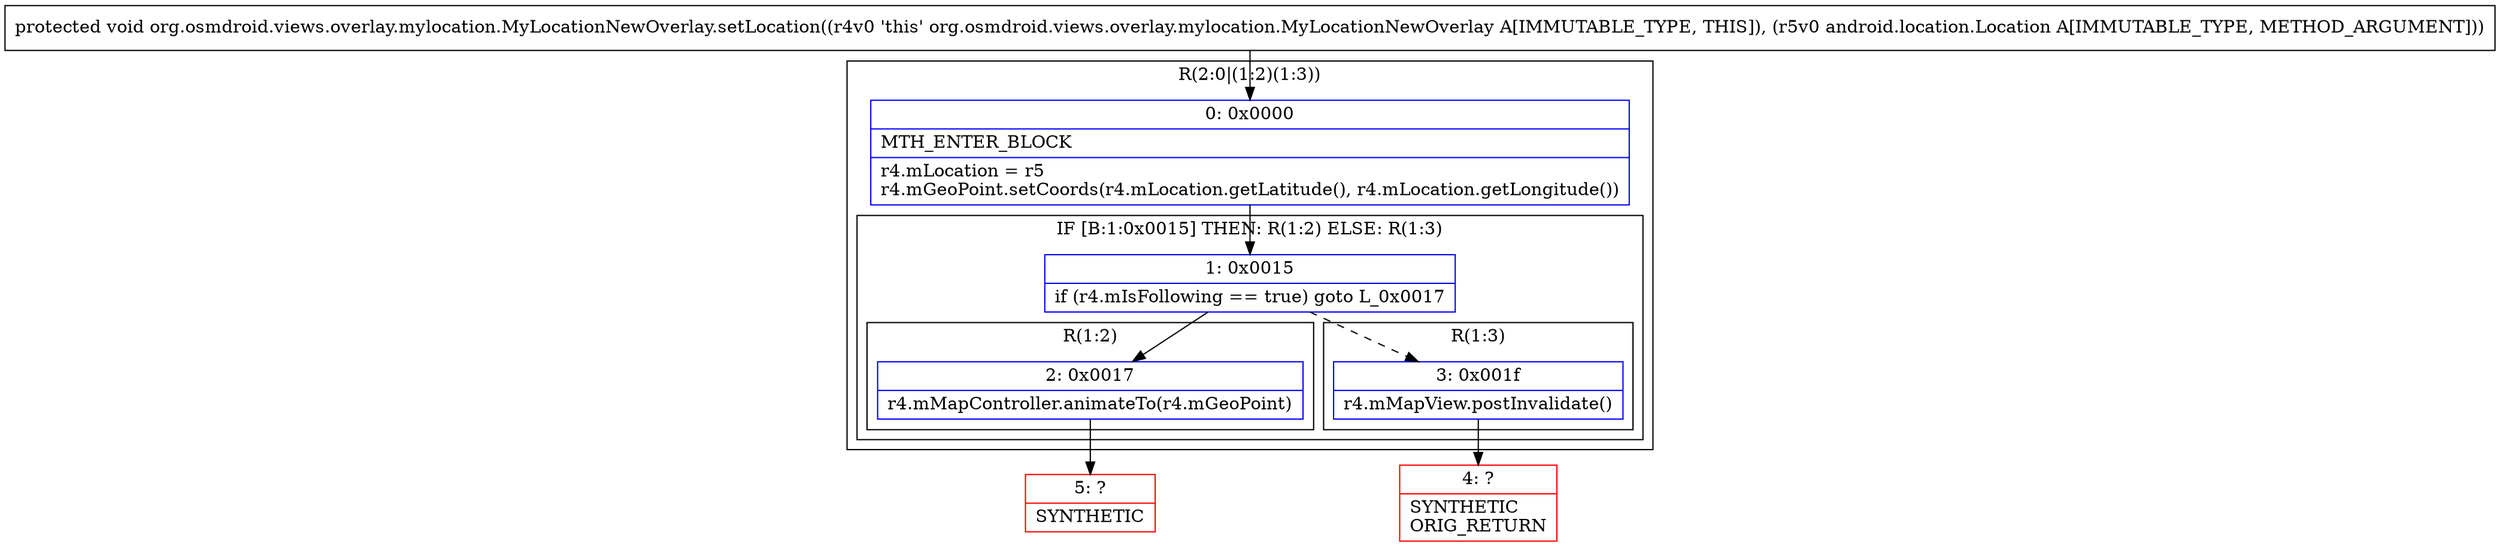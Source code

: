 digraph "CFG fororg.osmdroid.views.overlay.mylocation.MyLocationNewOverlay.setLocation(Landroid\/location\/Location;)V" {
subgraph cluster_Region_244528409 {
label = "R(2:0|(1:2)(1:3))";
node [shape=record,color=blue];
Node_0 [shape=record,label="{0\:\ 0x0000|MTH_ENTER_BLOCK\l|r4.mLocation = r5\lr4.mGeoPoint.setCoords(r4.mLocation.getLatitude(), r4.mLocation.getLongitude())\l}"];
subgraph cluster_IfRegion_1201933814 {
label = "IF [B:1:0x0015] THEN: R(1:2) ELSE: R(1:3)";
node [shape=record,color=blue];
Node_1 [shape=record,label="{1\:\ 0x0015|if (r4.mIsFollowing == true) goto L_0x0017\l}"];
subgraph cluster_Region_56201478 {
label = "R(1:2)";
node [shape=record,color=blue];
Node_2 [shape=record,label="{2\:\ 0x0017|r4.mMapController.animateTo(r4.mGeoPoint)\l}"];
}
subgraph cluster_Region_1223073577 {
label = "R(1:3)";
node [shape=record,color=blue];
Node_3 [shape=record,label="{3\:\ 0x001f|r4.mMapView.postInvalidate()\l}"];
}
}
}
Node_4 [shape=record,color=red,label="{4\:\ ?|SYNTHETIC\lORIG_RETURN\l}"];
Node_5 [shape=record,color=red,label="{5\:\ ?|SYNTHETIC\l}"];
MethodNode[shape=record,label="{protected void org.osmdroid.views.overlay.mylocation.MyLocationNewOverlay.setLocation((r4v0 'this' org.osmdroid.views.overlay.mylocation.MyLocationNewOverlay A[IMMUTABLE_TYPE, THIS]), (r5v0 android.location.Location A[IMMUTABLE_TYPE, METHOD_ARGUMENT])) }"];
MethodNode -> Node_0;
Node_0 -> Node_1;
Node_1 -> Node_2;
Node_1 -> Node_3[style=dashed];
Node_2 -> Node_5;
Node_3 -> Node_4;
}

